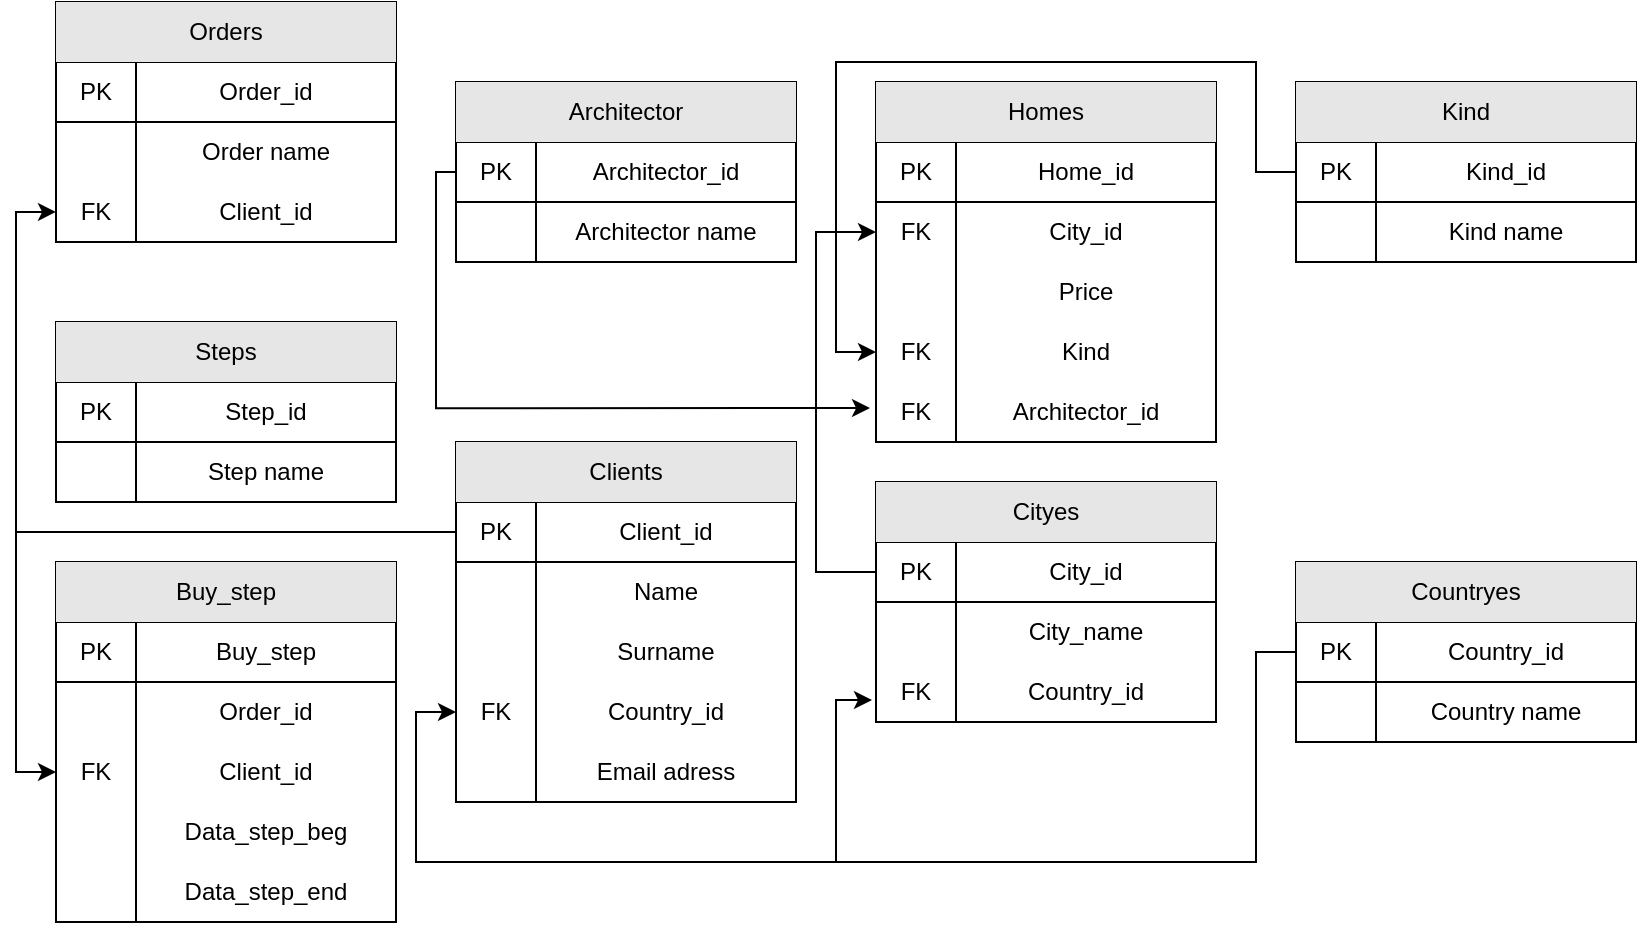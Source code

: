 <mxfile version="16.0.0" type="github">
  <diagram id="C5RBs43oDa-KdzZeNtuy" name="Page-1">
    <mxGraphModel dx="946" dy="1818" grid="1" gridSize="10" guides="1" tooltips="1" connect="1" arrows="1" fold="1" page="1" pageScale="1" pageWidth="827" pageHeight="1169" math="0" shadow="0">
      <root>
        <mxCell id="WIyWlLk6GJQsqaUBKTNV-0" />
        <mxCell id="WIyWlLk6GJQsqaUBKTNV-1" parent="WIyWlLk6GJQsqaUBKTNV-0" />
        <mxCell id="s_3r4BUJzknT4jBoe1-g-10" value="" style="rounded=0;whiteSpace=wrap;html=1;" vertex="1" parent="WIyWlLk6GJQsqaUBKTNV-1">
          <mxGeometry x="230" y="100" width="170" height="180" as="geometry" />
        </mxCell>
        <mxCell id="s_3r4BUJzknT4jBoe1-g-11" value="" style="rounded=0;whiteSpace=wrap;html=1;" vertex="1" parent="WIyWlLk6GJQsqaUBKTNV-1">
          <mxGeometry x="230" y="100" width="170" height="30" as="geometry" />
        </mxCell>
        <mxCell id="s_3r4BUJzknT4jBoe1-g-12" value="" style="rounded=0;whiteSpace=wrap;html=1;" vertex="1" parent="WIyWlLk6GJQsqaUBKTNV-1">
          <mxGeometry x="230" y="130" width="40" height="150" as="geometry" />
        </mxCell>
        <mxCell id="s_3r4BUJzknT4jBoe1-g-13" value="Clients&lt;br&gt;" style="text;html=1;strokeColor=none;fillColor=#E6E6E6;align=center;verticalAlign=middle;whiteSpace=wrap;rounded=0;" vertex="1" parent="WIyWlLk6GJQsqaUBKTNV-1">
          <mxGeometry x="230" y="100" width="170" height="30" as="geometry" />
        </mxCell>
        <mxCell id="s_3r4BUJzknT4jBoe1-g-129" style="edgeStyle=orthogonalEdgeStyle;rounded=0;orthogonalLoop=1;jettySize=auto;html=1;entryX=0;entryY=0.5;entryDx=0;entryDy=0;" edge="1" parent="WIyWlLk6GJQsqaUBKTNV-1" source="s_3r4BUJzknT4jBoe1-g-14" target="s_3r4BUJzknT4jBoe1-g-117">
          <mxGeometry relative="1" as="geometry" />
        </mxCell>
        <mxCell id="s_3r4BUJzknT4jBoe1-g-130" style="edgeStyle=orthogonalEdgeStyle;rounded=0;orthogonalLoop=1;jettySize=auto;html=1;entryX=0;entryY=0.833;entryDx=0;entryDy=0;entryPerimeter=0;" edge="1" parent="WIyWlLk6GJQsqaUBKTNV-1" source="s_3r4BUJzknT4jBoe1-g-14" target="s_3r4BUJzknT4jBoe1-g-99">
          <mxGeometry relative="1" as="geometry" />
        </mxCell>
        <mxCell id="s_3r4BUJzknT4jBoe1-g-14" value="PK" style="text;html=1;strokeColor=none;fillColor=none;align=center;verticalAlign=middle;whiteSpace=wrap;rounded=0;" vertex="1" parent="WIyWlLk6GJQsqaUBKTNV-1">
          <mxGeometry x="230" y="130" width="40" height="30" as="geometry" />
        </mxCell>
        <mxCell id="s_3r4BUJzknT4jBoe1-g-15" value="Client_id" style="text;html=1;strokeColor=none;fillColor=none;align=center;verticalAlign=middle;whiteSpace=wrap;rounded=0;" vertex="1" parent="WIyWlLk6GJQsqaUBKTNV-1">
          <mxGeometry x="270" y="130" width="130" height="30" as="geometry" />
        </mxCell>
        <mxCell id="s_3r4BUJzknT4jBoe1-g-16" value="Name" style="text;html=1;strokeColor=none;fillColor=none;align=center;verticalAlign=middle;whiteSpace=wrap;rounded=0;" vertex="1" parent="WIyWlLk6GJQsqaUBKTNV-1">
          <mxGeometry x="270" y="160" width="130" height="30" as="geometry" />
        </mxCell>
        <mxCell id="s_3r4BUJzknT4jBoe1-g-17" value="Surname" style="text;html=1;strokeColor=none;fillColor=none;align=center;verticalAlign=middle;whiteSpace=wrap;rounded=0;" vertex="1" parent="WIyWlLk6GJQsqaUBKTNV-1">
          <mxGeometry x="270" y="190" width="130" height="30" as="geometry" />
        </mxCell>
        <mxCell id="s_3r4BUJzknT4jBoe1-g-18" value="Country_id" style="text;html=1;strokeColor=none;fillColor=none;align=center;verticalAlign=middle;whiteSpace=wrap;rounded=0;" vertex="1" parent="WIyWlLk6GJQsqaUBKTNV-1">
          <mxGeometry x="270" y="220" width="130" height="30" as="geometry" />
        </mxCell>
        <mxCell id="s_3r4BUJzknT4jBoe1-g-19" value="Email adress" style="text;html=1;strokeColor=none;fillColor=none;align=center;verticalAlign=middle;whiteSpace=wrap;rounded=0;" vertex="1" parent="WIyWlLk6GJQsqaUBKTNV-1">
          <mxGeometry x="270" y="250" width="130" height="30" as="geometry" />
        </mxCell>
        <mxCell id="s_3r4BUJzknT4jBoe1-g-22" value="" style="endArrow=none;html=1;rounded=0;exitX=0;exitY=1;exitDx=0;exitDy=0;entryX=1;entryY=0;entryDx=0;entryDy=0;" edge="1" parent="WIyWlLk6GJQsqaUBKTNV-1" source="s_3r4BUJzknT4jBoe1-g-14" target="s_3r4BUJzknT4jBoe1-g-16">
          <mxGeometry width="50" height="50" relative="1" as="geometry">
            <mxPoint x="390" y="350" as="sourcePoint" />
            <mxPoint x="440" y="300" as="targetPoint" />
          </mxGeometry>
        </mxCell>
        <mxCell id="s_3r4BUJzknT4jBoe1-g-23" value="" style="rounded=0;whiteSpace=wrap;html=1;" vertex="1" parent="WIyWlLk6GJQsqaUBKTNV-1">
          <mxGeometry x="650" y="160" width="170" height="90" as="geometry" />
        </mxCell>
        <mxCell id="s_3r4BUJzknT4jBoe1-g-24" value="" style="rounded=0;whiteSpace=wrap;html=1;" vertex="1" parent="WIyWlLk6GJQsqaUBKTNV-1">
          <mxGeometry x="650" y="160" width="170" height="30" as="geometry" />
        </mxCell>
        <mxCell id="s_3r4BUJzknT4jBoe1-g-25" value="" style="rounded=0;whiteSpace=wrap;html=1;" vertex="1" parent="WIyWlLk6GJQsqaUBKTNV-1">
          <mxGeometry x="650" y="190" width="40" height="60" as="geometry" />
        </mxCell>
        <mxCell id="s_3r4BUJzknT4jBoe1-g-26" value="Countryes" style="text;html=1;strokeColor=none;fillColor=#E6E6E6;align=center;verticalAlign=middle;whiteSpace=wrap;rounded=0;" vertex="1" parent="WIyWlLk6GJQsqaUBKTNV-1">
          <mxGeometry x="650" y="160" width="170" height="30" as="geometry" />
        </mxCell>
        <mxCell id="s_3r4BUJzknT4jBoe1-g-34" style="edgeStyle=orthogonalEdgeStyle;rounded=0;orthogonalLoop=1;jettySize=auto;html=1;entryX=0;entryY=0.5;entryDx=0;entryDy=0;" edge="1" parent="WIyWlLk6GJQsqaUBKTNV-1" source="s_3r4BUJzknT4jBoe1-g-27" target="s_3r4BUJzknT4jBoe1-g-95">
          <mxGeometry relative="1" as="geometry">
            <Array as="points">
              <mxPoint x="630" y="205" />
              <mxPoint x="630" y="310" />
              <mxPoint x="210" y="310" />
              <mxPoint x="210" y="235" />
            </Array>
          </mxGeometry>
        </mxCell>
        <mxCell id="s_3r4BUJzknT4jBoe1-g-45" style="edgeStyle=orthogonalEdgeStyle;rounded=0;orthogonalLoop=1;jettySize=auto;html=1;entryX=-0.05;entryY=0.878;entryDx=0;entryDy=0;entryPerimeter=0;" edge="1" parent="WIyWlLk6GJQsqaUBKTNV-1" source="s_3r4BUJzknT4jBoe1-g-27" target="s_3r4BUJzknT4jBoe1-g-37">
          <mxGeometry relative="1" as="geometry">
            <Array as="points">
              <mxPoint x="630" y="205" />
              <mxPoint x="630" y="310" />
              <mxPoint x="420" y="310" />
              <mxPoint x="420" y="229" />
            </Array>
          </mxGeometry>
        </mxCell>
        <mxCell id="s_3r4BUJzknT4jBoe1-g-27" value="PK" style="text;html=1;strokeColor=none;fillColor=none;align=center;verticalAlign=middle;whiteSpace=wrap;rounded=0;" vertex="1" parent="WIyWlLk6GJQsqaUBKTNV-1">
          <mxGeometry x="650" y="190" width="40" height="30" as="geometry" />
        </mxCell>
        <mxCell id="s_3r4BUJzknT4jBoe1-g-28" value="Country_id" style="text;html=1;strokeColor=none;fillColor=none;align=center;verticalAlign=middle;whiteSpace=wrap;rounded=0;" vertex="1" parent="WIyWlLk6GJQsqaUBKTNV-1">
          <mxGeometry x="690" y="190" width="130" height="30" as="geometry" />
        </mxCell>
        <mxCell id="s_3r4BUJzknT4jBoe1-g-29" value="Country name" style="text;html=1;strokeColor=none;fillColor=none;align=center;verticalAlign=middle;whiteSpace=wrap;rounded=0;" vertex="1" parent="WIyWlLk6GJQsqaUBKTNV-1">
          <mxGeometry x="690" y="220" width="130" height="30" as="geometry" />
        </mxCell>
        <mxCell id="s_3r4BUJzknT4jBoe1-g-31" value="City_id" style="text;html=1;strokeColor=none;fillColor=none;align=center;verticalAlign=middle;whiteSpace=wrap;rounded=0;" vertex="1" parent="WIyWlLk6GJQsqaUBKTNV-1">
          <mxGeometry x="480" y="200" width="130" height="30" as="geometry" />
        </mxCell>
        <mxCell id="s_3r4BUJzknT4jBoe1-g-33" value="" style="endArrow=none;html=1;rounded=0;exitX=0;exitY=1;exitDx=0;exitDy=0;entryX=1;entryY=0;entryDx=0;entryDy=0;" edge="1" parent="WIyWlLk6GJQsqaUBKTNV-1" source="s_3r4BUJzknT4jBoe1-g-27" target="s_3r4BUJzknT4jBoe1-g-29">
          <mxGeometry width="50" height="50" relative="1" as="geometry">
            <mxPoint x="820" y="410" as="sourcePoint" />
            <mxPoint x="870" y="360" as="targetPoint" />
          </mxGeometry>
        </mxCell>
        <mxCell id="s_3r4BUJzknT4jBoe1-g-35" value="" style="rounded=0;whiteSpace=wrap;html=1;" vertex="1" parent="WIyWlLk6GJQsqaUBKTNV-1">
          <mxGeometry x="440" y="150" width="170" height="90" as="geometry" />
        </mxCell>
        <mxCell id="s_3r4BUJzknT4jBoe1-g-36" value="" style="rounded=0;whiteSpace=wrap;html=1;" vertex="1" parent="WIyWlLk6GJQsqaUBKTNV-1">
          <mxGeometry x="440" y="120" width="170" height="30" as="geometry" />
        </mxCell>
        <mxCell id="s_3r4BUJzknT4jBoe1-g-37" value="" style="rounded=0;whiteSpace=wrap;html=1;" vertex="1" parent="WIyWlLk6GJQsqaUBKTNV-1">
          <mxGeometry x="440" y="150" width="40" height="90" as="geometry" />
        </mxCell>
        <mxCell id="s_3r4BUJzknT4jBoe1-g-38" value="Cityes" style="text;html=1;strokeColor=none;fillColor=#E6E6E6;align=center;verticalAlign=middle;whiteSpace=wrap;rounded=0;" vertex="1" parent="WIyWlLk6GJQsqaUBKTNV-1">
          <mxGeometry x="440" y="120" width="170" height="30" as="geometry" />
        </mxCell>
        <mxCell id="s_3r4BUJzknT4jBoe1-g-61" style="edgeStyle=orthogonalEdgeStyle;rounded=0;orthogonalLoop=1;jettySize=auto;html=1;entryX=0;entryY=0.5;entryDx=0;entryDy=0;" edge="1" parent="WIyWlLk6GJQsqaUBKTNV-1" source="s_3r4BUJzknT4jBoe1-g-39" target="s_3r4BUJzknT4jBoe1-g-96">
          <mxGeometry relative="1" as="geometry">
            <Array as="points">
              <mxPoint x="410" y="165" />
              <mxPoint x="410" y="-5" />
            </Array>
          </mxGeometry>
        </mxCell>
        <mxCell id="s_3r4BUJzknT4jBoe1-g-39" value="PK" style="text;html=1;strokeColor=none;fillColor=none;align=center;verticalAlign=middle;whiteSpace=wrap;rounded=0;" vertex="1" parent="WIyWlLk6GJQsqaUBKTNV-1">
          <mxGeometry x="440" y="150" width="40" height="30" as="geometry" />
        </mxCell>
        <mxCell id="s_3r4BUJzknT4jBoe1-g-40" value="City_id" style="text;html=1;strokeColor=none;fillColor=none;align=center;verticalAlign=middle;whiteSpace=wrap;rounded=0;" vertex="1" parent="WIyWlLk6GJQsqaUBKTNV-1">
          <mxGeometry x="480" y="150" width="130" height="30" as="geometry" />
        </mxCell>
        <mxCell id="s_3r4BUJzknT4jBoe1-g-41" value="City_name" style="text;html=1;strokeColor=none;fillColor=none;align=center;verticalAlign=middle;whiteSpace=wrap;rounded=0;" vertex="1" parent="WIyWlLk6GJQsqaUBKTNV-1">
          <mxGeometry x="480" y="180" width="130" height="30" as="geometry" />
        </mxCell>
        <mxCell id="s_3r4BUJzknT4jBoe1-g-43" value="" style="endArrow=none;html=1;rounded=0;exitX=0;exitY=1;exitDx=0;exitDy=0;entryX=1;entryY=0;entryDx=0;entryDy=0;" edge="1" parent="WIyWlLk6GJQsqaUBKTNV-1" source="s_3r4BUJzknT4jBoe1-g-39" target="s_3r4BUJzknT4jBoe1-g-41">
          <mxGeometry width="50" height="50" relative="1" as="geometry">
            <mxPoint x="610" y="370" as="sourcePoint" />
            <mxPoint x="660" y="320" as="targetPoint" />
          </mxGeometry>
        </mxCell>
        <mxCell id="s_3r4BUJzknT4jBoe1-g-44" value="Country_id" style="text;html=1;strokeColor=none;fillColor=none;align=center;verticalAlign=middle;whiteSpace=wrap;rounded=0;" vertex="1" parent="WIyWlLk6GJQsqaUBKTNV-1">
          <mxGeometry x="480" y="210" width="130" height="30" as="geometry" />
        </mxCell>
        <mxCell id="s_3r4BUJzknT4jBoe1-g-47" value="" style="rounded=0;whiteSpace=wrap;html=1;" vertex="1" parent="WIyWlLk6GJQsqaUBKTNV-1">
          <mxGeometry x="440" y="-80" width="170" height="180" as="geometry" />
        </mxCell>
        <mxCell id="s_3r4BUJzknT4jBoe1-g-48" value="" style="rounded=0;whiteSpace=wrap;html=1;" vertex="1" parent="WIyWlLk6GJQsqaUBKTNV-1">
          <mxGeometry x="440" y="-80" width="170" height="30" as="geometry" />
        </mxCell>
        <mxCell id="s_3r4BUJzknT4jBoe1-g-49" value="" style="rounded=0;whiteSpace=wrap;html=1;" vertex="1" parent="WIyWlLk6GJQsqaUBKTNV-1">
          <mxGeometry x="440" y="-50" width="40" height="150" as="geometry" />
        </mxCell>
        <mxCell id="s_3r4BUJzknT4jBoe1-g-50" value="Homes" style="text;html=1;strokeColor=none;fillColor=#E6E6E6;align=center;verticalAlign=middle;whiteSpace=wrap;rounded=0;" vertex="1" parent="WIyWlLk6GJQsqaUBKTNV-1">
          <mxGeometry x="440" y="-80" width="170" height="30" as="geometry" />
        </mxCell>
        <mxCell id="s_3r4BUJzknT4jBoe1-g-51" value="PK" style="text;html=1;strokeColor=none;fillColor=none;align=center;verticalAlign=middle;whiteSpace=wrap;rounded=0;" vertex="1" parent="WIyWlLk6GJQsqaUBKTNV-1">
          <mxGeometry x="440" y="-50" width="40" height="30" as="geometry" />
        </mxCell>
        <mxCell id="s_3r4BUJzknT4jBoe1-g-52" value="Home_id" style="text;html=1;strokeColor=none;fillColor=none;align=center;verticalAlign=middle;whiteSpace=wrap;rounded=0;" vertex="1" parent="WIyWlLk6GJQsqaUBKTNV-1">
          <mxGeometry x="480" y="-50" width="130" height="30" as="geometry" />
        </mxCell>
        <mxCell id="s_3r4BUJzknT4jBoe1-g-57" value="" style="endArrow=none;html=1;rounded=0;exitX=0;exitY=1;exitDx=0;exitDy=0;entryX=1;entryY=0;entryDx=0;entryDy=0;" edge="1" parent="WIyWlLk6GJQsqaUBKTNV-1" source="s_3r4BUJzknT4jBoe1-g-51">
          <mxGeometry width="50" height="50" relative="1" as="geometry">
            <mxPoint x="610" y="170" as="sourcePoint" />
            <mxPoint x="610" y="-20" as="targetPoint" />
          </mxGeometry>
        </mxCell>
        <mxCell id="s_3r4BUJzknT4jBoe1-g-58" value="City_id" style="text;html=1;strokeColor=none;fillColor=none;align=center;verticalAlign=middle;whiteSpace=wrap;rounded=0;" vertex="1" parent="WIyWlLk6GJQsqaUBKTNV-1">
          <mxGeometry x="480" y="-20" width="130" height="30" as="geometry" />
        </mxCell>
        <mxCell id="s_3r4BUJzknT4jBoe1-g-59" value="Price" style="text;html=1;strokeColor=none;fillColor=none;align=center;verticalAlign=middle;whiteSpace=wrap;rounded=0;" vertex="1" parent="WIyWlLk6GJQsqaUBKTNV-1">
          <mxGeometry x="480" y="10" width="130" height="30" as="geometry" />
        </mxCell>
        <mxCell id="s_3r4BUJzknT4jBoe1-g-60" value="Kind" style="text;html=1;strokeColor=none;fillColor=none;align=center;verticalAlign=middle;whiteSpace=wrap;rounded=0;" vertex="1" parent="WIyWlLk6GJQsqaUBKTNV-1">
          <mxGeometry x="480" y="40" width="130" height="30" as="geometry" />
        </mxCell>
        <mxCell id="s_3r4BUJzknT4jBoe1-g-62" value="" style="rounded=0;whiteSpace=wrap;html=1;" vertex="1" parent="WIyWlLk6GJQsqaUBKTNV-1">
          <mxGeometry x="230" y="-80" width="170" height="90" as="geometry" />
        </mxCell>
        <mxCell id="s_3r4BUJzknT4jBoe1-g-63" value="" style="rounded=0;whiteSpace=wrap;html=1;" vertex="1" parent="WIyWlLk6GJQsqaUBKTNV-1">
          <mxGeometry x="230" y="-80" width="170" height="30" as="geometry" />
        </mxCell>
        <mxCell id="s_3r4BUJzknT4jBoe1-g-64" value="" style="rounded=0;whiteSpace=wrap;html=1;" vertex="1" parent="WIyWlLk6GJQsqaUBKTNV-1">
          <mxGeometry x="230" y="-50" width="40" height="60" as="geometry" />
        </mxCell>
        <mxCell id="s_3r4BUJzknT4jBoe1-g-65" value="Architector" style="text;html=1;strokeColor=none;fillColor=#E6E6E6;align=center;verticalAlign=middle;whiteSpace=wrap;rounded=0;" vertex="1" parent="WIyWlLk6GJQsqaUBKTNV-1">
          <mxGeometry x="230" y="-80" width="170" height="30" as="geometry" />
        </mxCell>
        <mxCell id="s_3r4BUJzknT4jBoe1-g-77" style="edgeStyle=orthogonalEdgeStyle;rounded=0;orthogonalLoop=1;jettySize=auto;html=1;entryX=-0.075;entryY=0.887;entryDx=0;entryDy=0;entryPerimeter=0;" edge="1" parent="WIyWlLk6GJQsqaUBKTNV-1" source="s_3r4BUJzknT4jBoe1-g-66" target="s_3r4BUJzknT4jBoe1-g-49">
          <mxGeometry relative="1" as="geometry">
            <Array as="points">
              <mxPoint x="220" y="-35" />
              <mxPoint x="220" y="83" />
            </Array>
          </mxGeometry>
        </mxCell>
        <mxCell id="s_3r4BUJzknT4jBoe1-g-66" value="PK" style="text;html=1;strokeColor=none;fillColor=none;align=center;verticalAlign=middle;whiteSpace=wrap;rounded=0;" vertex="1" parent="WIyWlLk6GJQsqaUBKTNV-1">
          <mxGeometry x="230" y="-50" width="40" height="30" as="geometry" />
        </mxCell>
        <mxCell id="s_3r4BUJzknT4jBoe1-g-67" value="Architector_id" style="text;html=1;strokeColor=none;fillColor=none;align=center;verticalAlign=middle;whiteSpace=wrap;rounded=0;" vertex="1" parent="WIyWlLk6GJQsqaUBKTNV-1">
          <mxGeometry x="270" y="-50" width="130" height="30" as="geometry" />
        </mxCell>
        <mxCell id="s_3r4BUJzknT4jBoe1-g-68" value="" style="endArrow=none;html=1;rounded=0;exitX=0;exitY=1;exitDx=0;exitDy=0;entryX=1;entryY=0;entryDx=0;entryDy=0;" edge="1" parent="WIyWlLk6GJQsqaUBKTNV-1" source="s_3r4BUJzknT4jBoe1-g-66">
          <mxGeometry width="50" height="50" relative="1" as="geometry">
            <mxPoint x="400" y="170" as="sourcePoint" />
            <mxPoint x="400" y="-20" as="targetPoint" />
          </mxGeometry>
        </mxCell>
        <mxCell id="s_3r4BUJzknT4jBoe1-g-74" value="Architector name" style="text;html=1;strokeColor=none;fillColor=none;align=center;verticalAlign=middle;whiteSpace=wrap;rounded=0;" vertex="1" parent="WIyWlLk6GJQsqaUBKTNV-1">
          <mxGeometry x="270" y="-20" width="130" height="30" as="geometry" />
        </mxCell>
        <mxCell id="s_3r4BUJzknT4jBoe1-g-78" value="Architector_id" style="text;html=1;strokeColor=none;fillColor=none;align=center;verticalAlign=middle;whiteSpace=wrap;rounded=0;" vertex="1" parent="WIyWlLk6GJQsqaUBKTNV-1">
          <mxGeometry x="480" y="70" width="130" height="30" as="geometry" />
        </mxCell>
        <mxCell id="s_3r4BUJzknT4jBoe1-g-81" value="" style="rounded=0;whiteSpace=wrap;html=1;" vertex="1" parent="WIyWlLk6GJQsqaUBKTNV-1">
          <mxGeometry x="650" y="-50" width="170" height="60" as="geometry" />
        </mxCell>
        <mxCell id="s_3r4BUJzknT4jBoe1-g-82" value="" style="rounded=0;whiteSpace=wrap;html=1;" vertex="1" parent="WIyWlLk6GJQsqaUBKTNV-1">
          <mxGeometry x="650" y="-80" width="170" height="30" as="geometry" />
        </mxCell>
        <mxCell id="s_3r4BUJzknT4jBoe1-g-83" value="" style="rounded=0;whiteSpace=wrap;html=1;" vertex="1" parent="WIyWlLk6GJQsqaUBKTNV-1">
          <mxGeometry x="650" y="-50" width="40" height="60" as="geometry" />
        </mxCell>
        <mxCell id="s_3r4BUJzknT4jBoe1-g-84" value="Kind" style="text;html=1;strokeColor=none;fillColor=#E6E6E6;align=center;verticalAlign=middle;whiteSpace=wrap;rounded=0;" vertex="1" parent="WIyWlLk6GJQsqaUBKTNV-1">
          <mxGeometry x="650" y="-80" width="170" height="30" as="geometry" />
        </mxCell>
        <mxCell id="s_3r4BUJzknT4jBoe1-g-90" style="edgeStyle=orthogonalEdgeStyle;rounded=0;orthogonalLoop=1;jettySize=auto;html=1;entryX=0;entryY=0.7;entryDx=0;entryDy=0;entryPerimeter=0;" edge="1" parent="WIyWlLk6GJQsqaUBKTNV-1" source="s_3r4BUJzknT4jBoe1-g-85" target="s_3r4BUJzknT4jBoe1-g-49">
          <mxGeometry relative="1" as="geometry">
            <mxPoint x="440" y="50" as="targetPoint" />
            <Array as="points">
              <mxPoint x="630" y="-35" />
              <mxPoint x="630" y="-90" />
              <mxPoint x="420" y="-90" />
              <mxPoint x="420" y="55" />
            </Array>
          </mxGeometry>
        </mxCell>
        <mxCell id="s_3r4BUJzknT4jBoe1-g-85" value="PK" style="text;html=1;strokeColor=none;fillColor=none;align=center;verticalAlign=middle;whiteSpace=wrap;rounded=0;" vertex="1" parent="WIyWlLk6GJQsqaUBKTNV-1">
          <mxGeometry x="650" y="-50" width="40" height="30" as="geometry" />
        </mxCell>
        <mxCell id="s_3r4BUJzknT4jBoe1-g-86" value="Kind_id" style="text;html=1;strokeColor=none;fillColor=none;align=center;verticalAlign=middle;whiteSpace=wrap;rounded=0;" vertex="1" parent="WIyWlLk6GJQsqaUBKTNV-1">
          <mxGeometry x="690" y="-50" width="130" height="30" as="geometry" />
        </mxCell>
        <mxCell id="s_3r4BUJzknT4jBoe1-g-87" value="&lt;span&gt;Kind name&lt;/span&gt;" style="text;html=1;strokeColor=none;fillColor=none;align=center;verticalAlign=middle;whiteSpace=wrap;rounded=0;" vertex="1" parent="WIyWlLk6GJQsqaUBKTNV-1">
          <mxGeometry x="690" y="-20" width="130" height="30" as="geometry" />
        </mxCell>
        <mxCell id="s_3r4BUJzknT4jBoe1-g-88" value="" style="endArrow=none;html=1;rounded=0;exitX=0;exitY=1;exitDx=0;exitDy=0;entryX=1;entryY=0;entryDx=0;entryDy=0;" edge="1" parent="WIyWlLk6GJQsqaUBKTNV-1" source="s_3r4BUJzknT4jBoe1-g-85" target="s_3r4BUJzknT4jBoe1-g-87">
          <mxGeometry width="50" height="50" relative="1" as="geometry">
            <mxPoint x="820" y="170" as="sourcePoint" />
            <mxPoint x="870" y="120" as="targetPoint" />
          </mxGeometry>
        </mxCell>
        <mxCell id="s_3r4BUJzknT4jBoe1-g-91" value="FK" style="text;html=1;strokeColor=none;fillColor=none;align=center;verticalAlign=middle;whiteSpace=wrap;rounded=0;" vertex="1" parent="WIyWlLk6GJQsqaUBKTNV-1">
          <mxGeometry x="440" y="40" width="40" height="30" as="geometry" />
        </mxCell>
        <mxCell id="s_3r4BUJzknT4jBoe1-g-93" value="FK" style="text;html=1;strokeColor=none;fillColor=none;align=center;verticalAlign=middle;whiteSpace=wrap;rounded=0;" vertex="1" parent="WIyWlLk6GJQsqaUBKTNV-1">
          <mxGeometry x="440" y="70" width="40" height="30" as="geometry" />
        </mxCell>
        <mxCell id="s_3r4BUJzknT4jBoe1-g-94" value="FK" style="text;html=1;strokeColor=none;fillColor=none;align=center;verticalAlign=middle;whiteSpace=wrap;rounded=0;" vertex="1" parent="WIyWlLk6GJQsqaUBKTNV-1">
          <mxGeometry x="440" y="210" width="40" height="30" as="geometry" />
        </mxCell>
        <mxCell id="s_3r4BUJzknT4jBoe1-g-95" value="FK" style="text;html=1;strokeColor=none;fillColor=none;align=center;verticalAlign=middle;whiteSpace=wrap;rounded=0;" vertex="1" parent="WIyWlLk6GJQsqaUBKTNV-1">
          <mxGeometry x="230" y="220" width="40" height="30" as="geometry" />
        </mxCell>
        <mxCell id="s_3r4BUJzknT4jBoe1-g-96" value="FK" style="text;html=1;strokeColor=none;fillColor=none;align=center;verticalAlign=middle;whiteSpace=wrap;rounded=0;" vertex="1" parent="WIyWlLk6GJQsqaUBKTNV-1">
          <mxGeometry x="440" y="-20" width="40" height="30" as="geometry" />
        </mxCell>
        <mxCell id="s_3r4BUJzknT4jBoe1-g-97" value="" style="rounded=0;whiteSpace=wrap;html=1;" vertex="1" parent="WIyWlLk6GJQsqaUBKTNV-1">
          <mxGeometry x="30" y="-90" width="170" height="90" as="geometry" />
        </mxCell>
        <mxCell id="s_3r4BUJzknT4jBoe1-g-98" value="" style="rounded=0;whiteSpace=wrap;html=1;" vertex="1" parent="WIyWlLk6GJQsqaUBKTNV-1">
          <mxGeometry x="30" y="-120" width="170" height="30" as="geometry" />
        </mxCell>
        <mxCell id="s_3r4BUJzknT4jBoe1-g-99" value="" style="rounded=0;whiteSpace=wrap;html=1;" vertex="1" parent="WIyWlLk6GJQsqaUBKTNV-1">
          <mxGeometry x="30" y="-90" width="40" height="90" as="geometry" />
        </mxCell>
        <mxCell id="s_3r4BUJzknT4jBoe1-g-100" value="Orders" style="text;html=1;strokeColor=none;fillColor=#E6E6E6;align=center;verticalAlign=middle;whiteSpace=wrap;rounded=0;" vertex="1" parent="WIyWlLk6GJQsqaUBKTNV-1">
          <mxGeometry x="30" y="-120" width="170" height="30" as="geometry" />
        </mxCell>
        <mxCell id="s_3r4BUJzknT4jBoe1-g-101" value="PK" style="text;html=1;strokeColor=none;fillColor=none;align=center;verticalAlign=middle;whiteSpace=wrap;rounded=0;" vertex="1" parent="WIyWlLk6GJQsqaUBKTNV-1">
          <mxGeometry x="30" y="-90" width="40" height="30" as="geometry" />
        </mxCell>
        <mxCell id="s_3r4BUJzknT4jBoe1-g-102" value="Order_id" style="text;html=1;strokeColor=none;fillColor=none;align=center;verticalAlign=middle;whiteSpace=wrap;rounded=0;" vertex="1" parent="WIyWlLk6GJQsqaUBKTNV-1">
          <mxGeometry x="70" y="-90" width="130" height="30" as="geometry" />
        </mxCell>
        <mxCell id="s_3r4BUJzknT4jBoe1-g-103" value="Order name" style="text;html=1;strokeColor=none;fillColor=none;align=center;verticalAlign=middle;whiteSpace=wrap;rounded=0;" vertex="1" parent="WIyWlLk6GJQsqaUBKTNV-1">
          <mxGeometry x="70" y="-60" width="130" height="30" as="geometry" />
        </mxCell>
        <mxCell id="s_3r4BUJzknT4jBoe1-g-104" value="" style="endArrow=none;html=1;rounded=0;exitX=0;exitY=1;exitDx=0;exitDy=0;entryX=1;entryY=0;entryDx=0;entryDy=0;" edge="1" parent="WIyWlLk6GJQsqaUBKTNV-1" source="s_3r4BUJzknT4jBoe1-g-101" target="s_3r4BUJzknT4jBoe1-g-103">
          <mxGeometry width="50" height="50" relative="1" as="geometry">
            <mxPoint x="200" y="130" as="sourcePoint" />
            <mxPoint x="250" y="80" as="targetPoint" />
          </mxGeometry>
        </mxCell>
        <mxCell id="s_3r4BUJzknT4jBoe1-g-107" value="" style="rounded=0;whiteSpace=wrap;html=1;" vertex="1" parent="WIyWlLk6GJQsqaUBKTNV-1">
          <mxGeometry x="30" y="70" width="170" height="60" as="geometry" />
        </mxCell>
        <mxCell id="s_3r4BUJzknT4jBoe1-g-108" value="" style="rounded=0;whiteSpace=wrap;html=1;" vertex="1" parent="WIyWlLk6GJQsqaUBKTNV-1">
          <mxGeometry x="30" y="40" width="170" height="30" as="geometry" />
        </mxCell>
        <mxCell id="s_3r4BUJzknT4jBoe1-g-109" value="" style="rounded=0;whiteSpace=wrap;html=1;" vertex="1" parent="WIyWlLk6GJQsqaUBKTNV-1">
          <mxGeometry x="30" y="70" width="40" height="60" as="geometry" />
        </mxCell>
        <mxCell id="s_3r4BUJzknT4jBoe1-g-110" value="Steps" style="text;html=1;strokeColor=none;fillColor=#E6E6E6;align=center;verticalAlign=middle;whiteSpace=wrap;rounded=0;" vertex="1" parent="WIyWlLk6GJQsqaUBKTNV-1">
          <mxGeometry x="30" y="40" width="170" height="30" as="geometry" />
        </mxCell>
        <mxCell id="s_3r4BUJzknT4jBoe1-g-111" value="PK" style="text;html=1;strokeColor=none;fillColor=none;align=center;verticalAlign=middle;whiteSpace=wrap;rounded=0;" vertex="1" parent="WIyWlLk6GJQsqaUBKTNV-1">
          <mxGeometry x="30" y="70" width="40" height="30" as="geometry" />
        </mxCell>
        <mxCell id="s_3r4BUJzknT4jBoe1-g-112" value="Step_id" style="text;html=1;strokeColor=none;fillColor=none;align=center;verticalAlign=middle;whiteSpace=wrap;rounded=0;" vertex="1" parent="WIyWlLk6GJQsqaUBKTNV-1">
          <mxGeometry x="70" y="70" width="130" height="30" as="geometry" />
        </mxCell>
        <mxCell id="s_3r4BUJzknT4jBoe1-g-113" value="&lt;span&gt;Step name&lt;/span&gt;" style="text;html=1;strokeColor=none;fillColor=none;align=center;verticalAlign=middle;whiteSpace=wrap;rounded=0;" vertex="1" parent="WIyWlLk6GJQsqaUBKTNV-1">
          <mxGeometry x="70" y="100" width="130" height="30" as="geometry" />
        </mxCell>
        <mxCell id="s_3r4BUJzknT4jBoe1-g-114" value="" style="endArrow=none;html=1;rounded=0;exitX=0;exitY=1;exitDx=0;exitDy=0;entryX=1;entryY=0;entryDx=0;entryDy=0;" edge="1" parent="WIyWlLk6GJQsqaUBKTNV-1" source="s_3r4BUJzknT4jBoe1-g-111" target="s_3r4BUJzknT4jBoe1-g-113">
          <mxGeometry width="50" height="50" relative="1" as="geometry">
            <mxPoint x="200" y="290" as="sourcePoint" />
            <mxPoint x="250" y="240" as="targetPoint" />
          </mxGeometry>
        </mxCell>
        <mxCell id="s_3r4BUJzknT4jBoe1-g-115" value="" style="rounded=0;whiteSpace=wrap;html=1;" vertex="1" parent="WIyWlLk6GJQsqaUBKTNV-1">
          <mxGeometry x="30" y="190" width="170" height="150" as="geometry" />
        </mxCell>
        <mxCell id="s_3r4BUJzknT4jBoe1-g-116" value="" style="rounded=0;whiteSpace=wrap;html=1;" vertex="1" parent="WIyWlLk6GJQsqaUBKTNV-1">
          <mxGeometry x="30" y="160" width="170" height="30" as="geometry" />
        </mxCell>
        <mxCell id="s_3r4BUJzknT4jBoe1-g-117" value="" style="rounded=0;whiteSpace=wrap;html=1;" vertex="1" parent="WIyWlLk6GJQsqaUBKTNV-1">
          <mxGeometry x="30" y="190" width="40" height="150" as="geometry" />
        </mxCell>
        <mxCell id="s_3r4BUJzknT4jBoe1-g-118" value="Buy_step" style="text;html=1;strokeColor=none;fillColor=#E6E6E6;align=center;verticalAlign=middle;whiteSpace=wrap;rounded=0;" vertex="1" parent="WIyWlLk6GJQsqaUBKTNV-1">
          <mxGeometry x="30" y="160" width="170" height="30" as="geometry" />
        </mxCell>
        <mxCell id="s_3r4BUJzknT4jBoe1-g-119" value="PK" style="text;html=1;strokeColor=none;fillColor=none;align=center;verticalAlign=middle;whiteSpace=wrap;rounded=0;" vertex="1" parent="WIyWlLk6GJQsqaUBKTNV-1">
          <mxGeometry x="30" y="190" width="40" height="30" as="geometry" />
        </mxCell>
        <mxCell id="s_3r4BUJzknT4jBoe1-g-120" value="Buy_step" style="text;html=1;strokeColor=none;fillColor=none;align=center;verticalAlign=middle;whiteSpace=wrap;rounded=0;" vertex="1" parent="WIyWlLk6GJQsqaUBKTNV-1">
          <mxGeometry x="70" y="190" width="130" height="30" as="geometry" />
        </mxCell>
        <mxCell id="s_3r4BUJzknT4jBoe1-g-122" value="" style="endArrow=none;html=1;rounded=0;exitX=0;exitY=1;exitDx=0;exitDy=0;entryX=1;entryY=0;entryDx=0;entryDy=0;" edge="1" parent="WIyWlLk6GJQsqaUBKTNV-1" source="s_3r4BUJzknT4jBoe1-g-119">
          <mxGeometry width="50" height="50" relative="1" as="geometry">
            <mxPoint x="200" y="410" as="sourcePoint" />
            <mxPoint x="200" y="220" as="targetPoint" />
          </mxGeometry>
        </mxCell>
        <mxCell id="s_3r4BUJzknT4jBoe1-g-123" value="Order_id" style="text;html=1;strokeColor=none;fillColor=none;align=center;verticalAlign=middle;whiteSpace=wrap;rounded=0;" vertex="1" parent="WIyWlLk6GJQsqaUBKTNV-1">
          <mxGeometry x="70" y="220" width="130" height="30" as="geometry" />
        </mxCell>
        <mxCell id="s_3r4BUJzknT4jBoe1-g-124" value="Client_id" style="text;html=1;strokeColor=none;fillColor=none;align=center;verticalAlign=middle;whiteSpace=wrap;rounded=0;" vertex="1" parent="WIyWlLk6GJQsqaUBKTNV-1">
          <mxGeometry x="70" y="250" width="130" height="30" as="geometry" />
        </mxCell>
        <mxCell id="s_3r4BUJzknT4jBoe1-g-126" value="Client_id" style="text;html=1;strokeColor=none;fillColor=none;align=center;verticalAlign=middle;whiteSpace=wrap;rounded=0;" vertex="1" parent="WIyWlLk6GJQsqaUBKTNV-1">
          <mxGeometry x="70" y="-30" width="130" height="30" as="geometry" />
        </mxCell>
        <mxCell id="s_3r4BUJzknT4jBoe1-g-127" value="Data_step_beg" style="text;html=1;strokeColor=none;fillColor=none;align=center;verticalAlign=middle;whiteSpace=wrap;rounded=0;" vertex="1" parent="WIyWlLk6GJQsqaUBKTNV-1">
          <mxGeometry x="70" y="280" width="130" height="30" as="geometry" />
        </mxCell>
        <mxCell id="s_3r4BUJzknT4jBoe1-g-128" value="Data_step_end" style="text;html=1;strokeColor=none;fillColor=none;align=center;verticalAlign=middle;whiteSpace=wrap;rounded=0;" vertex="1" parent="WIyWlLk6GJQsqaUBKTNV-1">
          <mxGeometry x="70" y="310" width="130" height="30" as="geometry" />
        </mxCell>
        <mxCell id="s_3r4BUJzknT4jBoe1-g-131" value="FK" style="text;html=1;strokeColor=none;fillColor=none;align=center;verticalAlign=middle;whiteSpace=wrap;rounded=0;" vertex="1" parent="WIyWlLk6GJQsqaUBKTNV-1">
          <mxGeometry x="30" y="-30" width="40" height="30" as="geometry" />
        </mxCell>
        <mxCell id="s_3r4BUJzknT4jBoe1-g-132" value="FK" style="text;html=1;strokeColor=none;fillColor=none;align=center;verticalAlign=middle;whiteSpace=wrap;rounded=0;" vertex="1" parent="WIyWlLk6GJQsqaUBKTNV-1">
          <mxGeometry x="30" y="250" width="40" height="30" as="geometry" />
        </mxCell>
      </root>
    </mxGraphModel>
  </diagram>
</mxfile>
